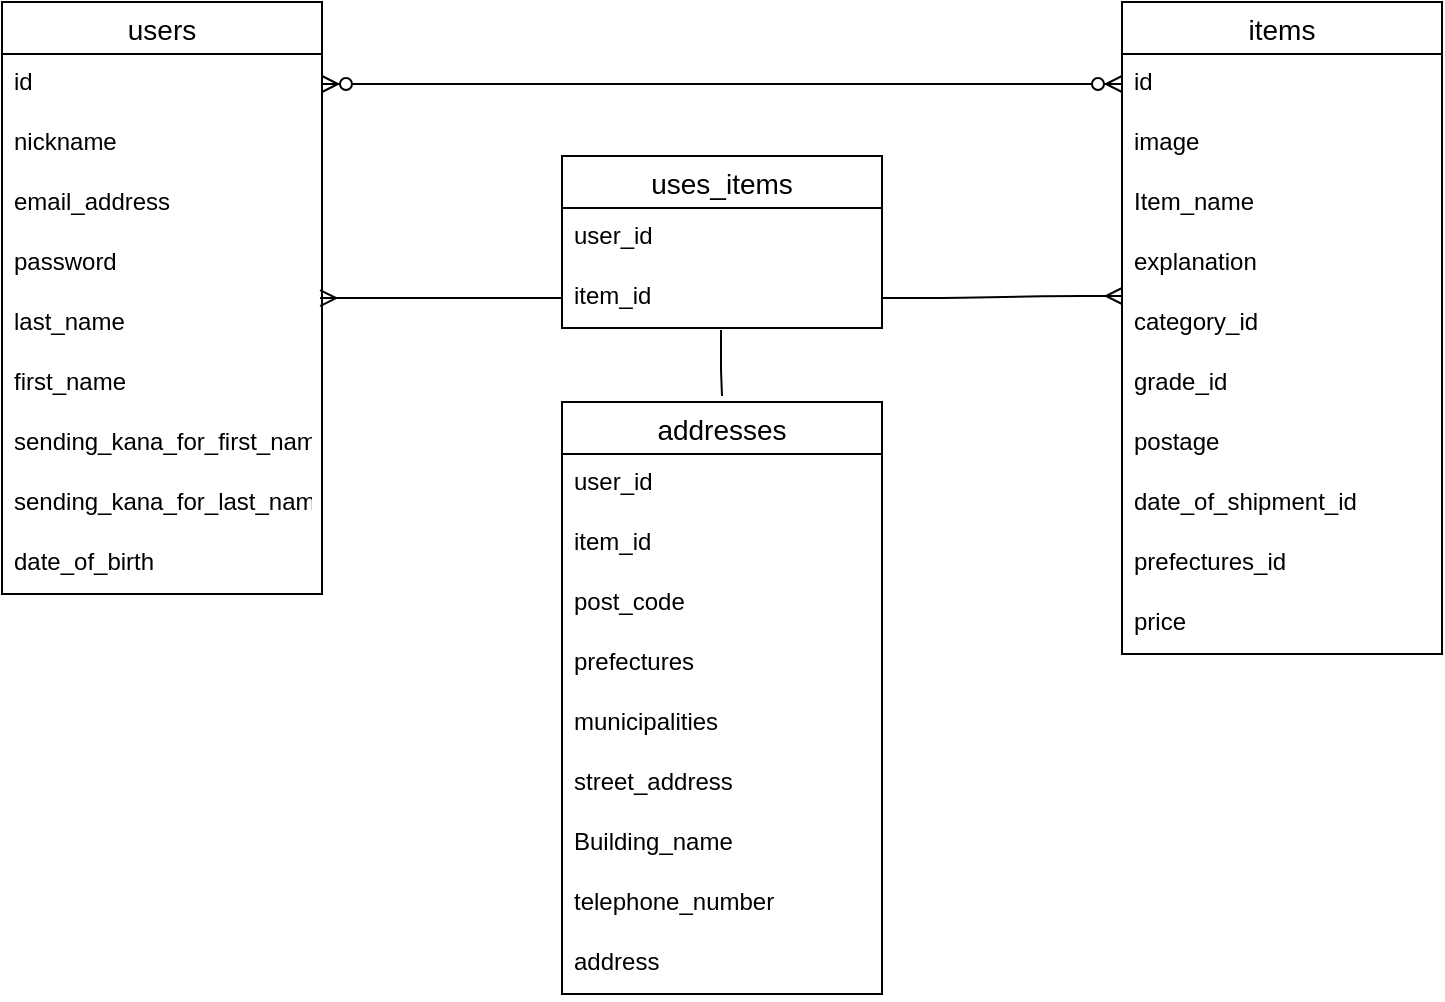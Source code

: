 <mxfile>
    <diagram id="kQ4g6l3Itg2ehf1FcN4k" name="ページ1">
        <mxGraphModel dx="1218" dy="692" grid="1" gridSize="10" guides="1" tooltips="1" connect="1" arrows="1" fold="1" page="1" pageScale="1" pageWidth="827" pageHeight="1169" math="0" shadow="0">
            <root>
                <mxCell id="0"/>
                <mxCell id="1" parent="0"/>
                <mxCell id="6fRMwqHIvGFD-L8_-Q2L-1" value="users" style="swimlane;fontStyle=0;childLayout=stackLayout;horizontal=1;startSize=26;horizontalStack=0;resizeParent=1;resizeParentMax=0;resizeLast=0;collapsible=1;marginBottom=0;align=center;fontSize=14;" parent="1" vertex="1">
                    <mxGeometry x="40" y="40" width="160" height="296" as="geometry"/>
                </mxCell>
                <mxCell id="6fRMwqHIvGFD-L8_-Q2L-2" value="id" style="text;strokeColor=none;fillColor=none;spacingLeft=4;spacingRight=4;overflow=hidden;rotatable=0;points=[[0,0.5],[1,0.5]];portConstraint=eastwest;fontSize=12;" parent="6fRMwqHIvGFD-L8_-Q2L-1" vertex="1">
                    <mxGeometry y="26" width="160" height="30" as="geometry"/>
                </mxCell>
                <mxCell id="6fRMwqHIvGFD-L8_-Q2L-3" value="nickname" style="text;strokeColor=none;fillColor=none;spacingLeft=4;spacingRight=4;overflow=hidden;rotatable=0;points=[[0,0.5],[1,0.5]];portConstraint=eastwest;fontSize=12;" parent="6fRMwqHIvGFD-L8_-Q2L-1" vertex="1">
                    <mxGeometry y="56" width="160" height="30" as="geometry"/>
                </mxCell>
                <mxCell id="6fRMwqHIvGFD-L8_-Q2L-6" value="email_address" style="text;strokeColor=none;fillColor=none;spacingLeft=4;spacingRight=4;overflow=hidden;rotatable=0;points=[[0,0.5],[1,0.5]];portConstraint=eastwest;fontSize=12;" parent="6fRMwqHIvGFD-L8_-Q2L-1" vertex="1">
                    <mxGeometry y="86" width="160" height="30" as="geometry"/>
                </mxCell>
                <mxCell id="6fRMwqHIvGFD-L8_-Q2L-4" value="password" style="text;strokeColor=none;fillColor=none;spacingLeft=4;spacingRight=4;overflow=hidden;rotatable=0;points=[[0,0.5],[1,0.5]];portConstraint=eastwest;fontSize=12;" parent="6fRMwqHIvGFD-L8_-Q2L-1" vertex="1">
                    <mxGeometry y="116" width="160" height="30" as="geometry"/>
                </mxCell>
                <mxCell id="6fRMwqHIvGFD-L8_-Q2L-8" value="last_name" style="text;strokeColor=none;fillColor=none;spacingLeft=4;spacingRight=4;overflow=hidden;rotatable=0;points=[[0,0.5],[1,0.5]];portConstraint=eastwest;fontSize=12;" parent="6fRMwqHIvGFD-L8_-Q2L-1" vertex="1">
                    <mxGeometry y="146" width="160" height="30" as="geometry"/>
                </mxCell>
                <mxCell id="41" value="first_name" style="text;strokeColor=none;fillColor=none;spacingLeft=4;spacingRight=4;overflow=hidden;rotatable=0;points=[[0,0.5],[1,0.5]];portConstraint=eastwest;fontSize=12;" vertex="1" parent="6fRMwqHIvGFD-L8_-Q2L-1">
                    <mxGeometry y="176" width="160" height="30" as="geometry"/>
                </mxCell>
                <mxCell id="44" value="sending_kana_for_first_name" style="text;strokeColor=none;fillColor=none;spacingLeft=4;spacingRight=4;overflow=hidden;rotatable=0;points=[[0,0.5],[1,0.5]];portConstraint=eastwest;fontSize=12;" vertex="1" parent="6fRMwqHIvGFD-L8_-Q2L-1">
                    <mxGeometry y="206" width="160" height="30" as="geometry"/>
                </mxCell>
                <mxCell id="6fRMwqHIvGFD-L8_-Q2L-7" value="sending_kana_for_last_name" style="text;strokeColor=none;fillColor=none;spacingLeft=4;spacingRight=4;overflow=hidden;rotatable=0;points=[[0,0.5],[1,0.5]];portConstraint=eastwest;fontSize=12;" parent="6fRMwqHIvGFD-L8_-Q2L-1" vertex="1">
                    <mxGeometry y="236" width="160" height="30" as="geometry"/>
                </mxCell>
                <mxCell id="6fRMwqHIvGFD-L8_-Q2L-9" value="date_of_birth" style="text;strokeColor=none;fillColor=none;spacingLeft=4;spacingRight=4;overflow=hidden;rotatable=0;points=[[0,0.5],[1,0.5]];portConstraint=eastwest;fontSize=12;" parent="6fRMwqHIvGFD-L8_-Q2L-1" vertex="1">
                    <mxGeometry y="266" width="160" height="30" as="geometry"/>
                </mxCell>
                <mxCell id="6fRMwqHIvGFD-L8_-Q2L-11" value="items" style="swimlane;fontStyle=0;childLayout=stackLayout;horizontal=1;startSize=26;horizontalStack=0;resizeParent=1;resizeParentMax=0;resizeLast=0;collapsible=1;marginBottom=0;align=center;fontSize=14;" parent="1" vertex="1">
                    <mxGeometry x="600" y="40" width="160" height="326" as="geometry"/>
                </mxCell>
                <mxCell id="6fRMwqHIvGFD-L8_-Q2L-12" value="id" style="text;strokeColor=none;fillColor=none;spacingLeft=4;spacingRight=4;overflow=hidden;rotatable=0;points=[[0,0.5],[1,0.5]];portConstraint=eastwest;fontSize=12;" parent="6fRMwqHIvGFD-L8_-Q2L-11" vertex="1">
                    <mxGeometry y="26" width="160" height="30" as="geometry"/>
                </mxCell>
                <mxCell id="6fRMwqHIvGFD-L8_-Q2L-13" value="image" style="text;strokeColor=none;fillColor=none;spacingLeft=4;spacingRight=4;overflow=hidden;rotatable=0;points=[[0,0.5],[1,0.5]];portConstraint=eastwest;fontSize=12;" parent="6fRMwqHIvGFD-L8_-Q2L-11" vertex="1">
                    <mxGeometry y="56" width="160" height="30" as="geometry"/>
                </mxCell>
                <mxCell id="6fRMwqHIvGFD-L8_-Q2L-16" value="Item_name" style="text;strokeColor=none;fillColor=none;spacingLeft=4;spacingRight=4;overflow=hidden;rotatable=0;points=[[0,0.5],[1,0.5]];portConstraint=eastwest;fontSize=12;" parent="6fRMwqHIvGFD-L8_-Q2L-11" vertex="1">
                    <mxGeometry y="86" width="160" height="30" as="geometry"/>
                </mxCell>
                <mxCell id="6fRMwqHIvGFD-L8_-Q2L-17" value="explanation&#10;" style="text;strokeColor=none;fillColor=none;spacingLeft=4;spacingRight=4;overflow=hidden;rotatable=0;points=[[0,0.5],[1,0.5]];portConstraint=eastwest;fontSize=12;" parent="6fRMwqHIvGFD-L8_-Q2L-11" vertex="1">
                    <mxGeometry y="116" width="160" height="30" as="geometry"/>
                </mxCell>
                <mxCell id="6fRMwqHIvGFD-L8_-Q2L-19" value="category_id" style="text;strokeColor=none;fillColor=none;spacingLeft=4;spacingRight=4;overflow=hidden;rotatable=0;points=[[0,0.5],[1,0.5]];portConstraint=eastwest;fontSize=12;" parent="6fRMwqHIvGFD-L8_-Q2L-11" vertex="1">
                    <mxGeometry y="146" width="160" height="30" as="geometry"/>
                </mxCell>
                <mxCell id="6fRMwqHIvGFD-L8_-Q2L-18" value="grade_id" style="text;strokeColor=none;fillColor=none;spacingLeft=4;spacingRight=4;overflow=hidden;rotatable=0;points=[[0,0.5],[1,0.5]];portConstraint=eastwest;fontSize=12;" parent="6fRMwqHIvGFD-L8_-Q2L-11" vertex="1">
                    <mxGeometry y="176" width="160" height="30" as="geometry"/>
                </mxCell>
                <mxCell id="6fRMwqHIvGFD-L8_-Q2L-21" value="postage" style="text;strokeColor=none;fillColor=none;spacingLeft=4;spacingRight=4;overflow=hidden;rotatable=0;points=[[0,0.5],[1,0.5]];portConstraint=eastwest;fontSize=12;" parent="6fRMwqHIvGFD-L8_-Q2L-11" vertex="1">
                    <mxGeometry y="206" width="160" height="30" as="geometry"/>
                </mxCell>
                <mxCell id="6fRMwqHIvGFD-L8_-Q2L-24" value="date_of_shipment_id" style="text;strokeColor=none;fillColor=none;spacingLeft=4;spacingRight=4;overflow=hidden;rotatable=0;points=[[0,0.5],[1,0.5]];portConstraint=eastwest;fontSize=12;" parent="6fRMwqHIvGFD-L8_-Q2L-11" vertex="1">
                    <mxGeometry y="236" width="160" height="30" as="geometry"/>
                </mxCell>
                <mxCell id="53" value="prefectures_id" style="text;strokeColor=none;fillColor=none;spacingLeft=4;spacingRight=4;overflow=hidden;rotatable=0;points=[[0,0.5],[1,0.5]];portConstraint=eastwest;fontSize=12;" vertex="1" parent="6fRMwqHIvGFD-L8_-Q2L-11">
                    <mxGeometry y="266" width="160" height="30" as="geometry"/>
                </mxCell>
                <mxCell id="6fRMwqHIvGFD-L8_-Q2L-22" value="price" style="text;strokeColor=none;fillColor=none;spacingLeft=4;spacingRight=4;overflow=hidden;rotatable=0;points=[[0,0.5],[1,0.5]];portConstraint=eastwest;fontSize=12;" parent="6fRMwqHIvGFD-L8_-Q2L-11" vertex="1">
                    <mxGeometry y="296" width="160" height="30" as="geometry"/>
                </mxCell>
                <mxCell id="6fRMwqHIvGFD-L8_-Q2L-25" value="uses_items" style="swimlane;fontStyle=0;childLayout=stackLayout;horizontal=1;startSize=26;horizontalStack=0;resizeParent=1;resizeParentMax=0;resizeLast=0;collapsible=1;marginBottom=0;align=center;fontSize=14;" parent="1" vertex="1">
                    <mxGeometry x="320" y="117" width="160" height="86" as="geometry"/>
                </mxCell>
                <mxCell id="6fRMwqHIvGFD-L8_-Q2L-27" value="user_id" style="text;strokeColor=none;fillColor=none;spacingLeft=4;spacingRight=4;overflow=hidden;rotatable=0;points=[[0,0.5],[1,0.5]];portConstraint=eastwest;fontSize=12;" parent="6fRMwqHIvGFD-L8_-Q2L-25" vertex="1">
                    <mxGeometry y="26" width="160" height="30" as="geometry"/>
                </mxCell>
                <mxCell id="6fRMwqHIvGFD-L8_-Q2L-28" value="item_id" style="text;strokeColor=none;fillColor=none;spacingLeft=4;spacingRight=4;overflow=hidden;rotatable=0;points=[[0,0.5],[1,0.5]];portConstraint=eastwest;fontSize=12;" parent="6fRMwqHIvGFD-L8_-Q2L-25" vertex="1">
                    <mxGeometry y="56" width="160" height="30" as="geometry"/>
                </mxCell>
                <mxCell id="6fRMwqHIvGFD-L8_-Q2L-31" value="" style="edgeStyle=entityRelationEdgeStyle;fontSize=12;html=1;endArrow=ERmany;exitX=1;exitY=0.5;exitDx=0;exitDy=0;" parent="1" source="6fRMwqHIvGFD-L8_-Q2L-28" edge="1">
                    <mxGeometry width="100" height="100" relative="1" as="geometry">
                        <mxPoint x="500" y="300" as="sourcePoint"/>
                        <mxPoint x="600" y="187" as="targetPoint"/>
                    </mxGeometry>
                </mxCell>
                <mxCell id="6fRMwqHIvGFD-L8_-Q2L-32" value="" style="edgeStyle=entityRelationEdgeStyle;fontSize=12;html=1;endArrow=ERmany;exitX=0;exitY=0.5;exitDx=0;exitDy=0;entryX=0.994;entryY=0.067;entryDx=0;entryDy=0;entryPerimeter=0;" parent="1" source="6fRMwqHIvGFD-L8_-Q2L-28" target="6fRMwqHIvGFD-L8_-Q2L-8" edge="1">
                    <mxGeometry width="100" height="100" relative="1" as="geometry">
                        <mxPoint x="280" y="210" as="sourcePoint"/>
                        <mxPoint x="210" y="140" as="targetPoint"/>
                    </mxGeometry>
                </mxCell>
                <mxCell id="6fRMwqHIvGFD-L8_-Q2L-40" value="addresses" style="swimlane;fontStyle=0;childLayout=stackLayout;horizontal=1;startSize=26;horizontalStack=0;resizeParent=1;resizeParentMax=0;resizeLast=0;collapsible=1;marginBottom=0;align=center;fontSize=14;" parent="1" vertex="1">
                    <mxGeometry x="320" y="240" width="160" height="296" as="geometry"/>
                </mxCell>
                <mxCell id="51" value="user_id" style="text;strokeColor=none;fillColor=none;spacingLeft=4;spacingRight=4;overflow=hidden;rotatable=0;points=[[0,0.5],[1,0.5]];portConstraint=eastwest;fontSize=12;" vertex="1" parent="6fRMwqHIvGFD-L8_-Q2L-40">
                    <mxGeometry y="26" width="160" height="30" as="geometry"/>
                </mxCell>
                <mxCell id="52" value="item_id" style="text;strokeColor=none;fillColor=none;spacingLeft=4;spacingRight=4;overflow=hidden;rotatable=0;points=[[0,0.5],[1,0.5]];portConstraint=eastwest;fontSize=12;" vertex="1" parent="6fRMwqHIvGFD-L8_-Q2L-40">
                    <mxGeometry y="56" width="160" height="30" as="geometry"/>
                </mxCell>
                <mxCell id="6fRMwqHIvGFD-L8_-Q2L-41" value="post_code" style="text;strokeColor=none;fillColor=none;spacingLeft=4;spacingRight=4;overflow=hidden;rotatable=0;points=[[0,0.5],[1,0.5]];portConstraint=eastwest;fontSize=12;" parent="6fRMwqHIvGFD-L8_-Q2L-40" vertex="1">
                    <mxGeometry y="86" width="160" height="30" as="geometry"/>
                </mxCell>
                <mxCell id="6fRMwqHIvGFD-L8_-Q2L-42" value="prefectures" style="text;strokeColor=none;fillColor=none;spacingLeft=4;spacingRight=4;overflow=hidden;rotatable=0;points=[[0,0.5],[1,0.5]];portConstraint=eastwest;fontSize=12;" parent="6fRMwqHIvGFD-L8_-Q2L-40" vertex="1">
                    <mxGeometry y="116" width="160" height="30" as="geometry"/>
                </mxCell>
                <mxCell id="6fRMwqHIvGFD-L8_-Q2L-45" value="municipalities" style="text;strokeColor=none;fillColor=none;spacingLeft=4;spacingRight=4;overflow=hidden;rotatable=0;points=[[0,0.5],[1,0.5]];portConstraint=eastwest;fontSize=12;" parent="6fRMwqHIvGFD-L8_-Q2L-40" vertex="1">
                    <mxGeometry y="146" width="160" height="30" as="geometry"/>
                </mxCell>
                <mxCell id="6fRMwqHIvGFD-L8_-Q2L-46" value="street_address" style="text;strokeColor=none;fillColor=none;spacingLeft=4;spacingRight=4;overflow=hidden;rotatable=0;points=[[0,0.5],[1,0.5]];portConstraint=eastwest;fontSize=12;" parent="6fRMwqHIvGFD-L8_-Q2L-40" vertex="1">
                    <mxGeometry y="176" width="160" height="30" as="geometry"/>
                </mxCell>
                <mxCell id="6fRMwqHIvGFD-L8_-Q2L-47" value="Building_name" style="text;strokeColor=none;fillColor=none;spacingLeft=4;spacingRight=4;overflow=hidden;rotatable=0;points=[[0,0.5],[1,0.5]];portConstraint=eastwest;fontSize=12;" parent="6fRMwqHIvGFD-L8_-Q2L-40" vertex="1">
                    <mxGeometry y="206" width="160" height="30" as="geometry"/>
                </mxCell>
                <mxCell id="6fRMwqHIvGFD-L8_-Q2L-44" value="telephone_number" style="text;strokeColor=none;fillColor=none;spacingLeft=4;spacingRight=4;overflow=hidden;rotatable=0;points=[[0,0.5],[1,0.5]];portConstraint=eastwest;fontSize=12;" parent="6fRMwqHIvGFD-L8_-Q2L-40" vertex="1">
                    <mxGeometry y="236" width="160" height="30" as="geometry"/>
                </mxCell>
                <mxCell id="6fRMwqHIvGFD-L8_-Q2L-48" value="address" style="text;strokeColor=none;fillColor=none;spacingLeft=4;spacingRight=4;overflow=hidden;rotatable=0;points=[[0,0.5],[1,0.5]];portConstraint=eastwest;fontSize=12;" parent="6fRMwqHIvGFD-L8_-Q2L-40" vertex="1">
                    <mxGeometry y="266" width="160" height="30" as="geometry"/>
                </mxCell>
                <mxCell id="46" value="" style="endArrow=none;html=1;rounded=0;" edge="1" parent="1">
                    <mxGeometry relative="1" as="geometry">
                        <mxPoint x="399.5" y="204" as="sourcePoint"/>
                        <mxPoint x="400" y="237" as="targetPoint"/>
                        <Array as="points">
                            <mxPoint x="399.5" y="224"/>
                        </Array>
                    </mxGeometry>
                </mxCell>
                <mxCell id="49" value="" style="edgeStyle=entityRelationEdgeStyle;fontSize=12;html=1;endArrow=ERzeroToMany;endFill=1;startArrow=ERzeroToMany;entryX=0;entryY=0.5;entryDx=0;entryDy=0;exitX=1;exitY=0.5;exitDx=0;exitDy=0;" edge="1" parent="1" source="6fRMwqHIvGFD-L8_-Q2L-2" target="6fRMwqHIvGFD-L8_-Q2L-12">
                    <mxGeometry width="100" height="100" relative="1" as="geometry">
                        <mxPoint x="210" y="117" as="sourcePoint"/>
                        <mxPoint x="310" y="17" as="targetPoint"/>
                    </mxGeometry>
                </mxCell>
            </root>
        </mxGraphModel>
    </diagram>
</mxfile>